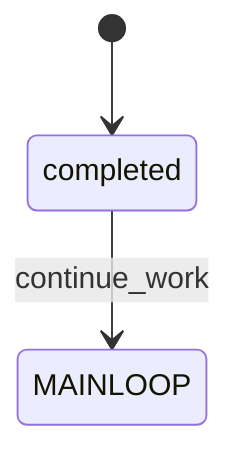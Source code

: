 stateDiagram-v2
    %% Detailed view of COMPLETION

    [*] --> completed

    %% Internal transitions

    %% External composites
    state INITIALIZATION
    state MAINLOOP

    %% Transitions to other composites
    completed --> MAINLOOP : continue_work